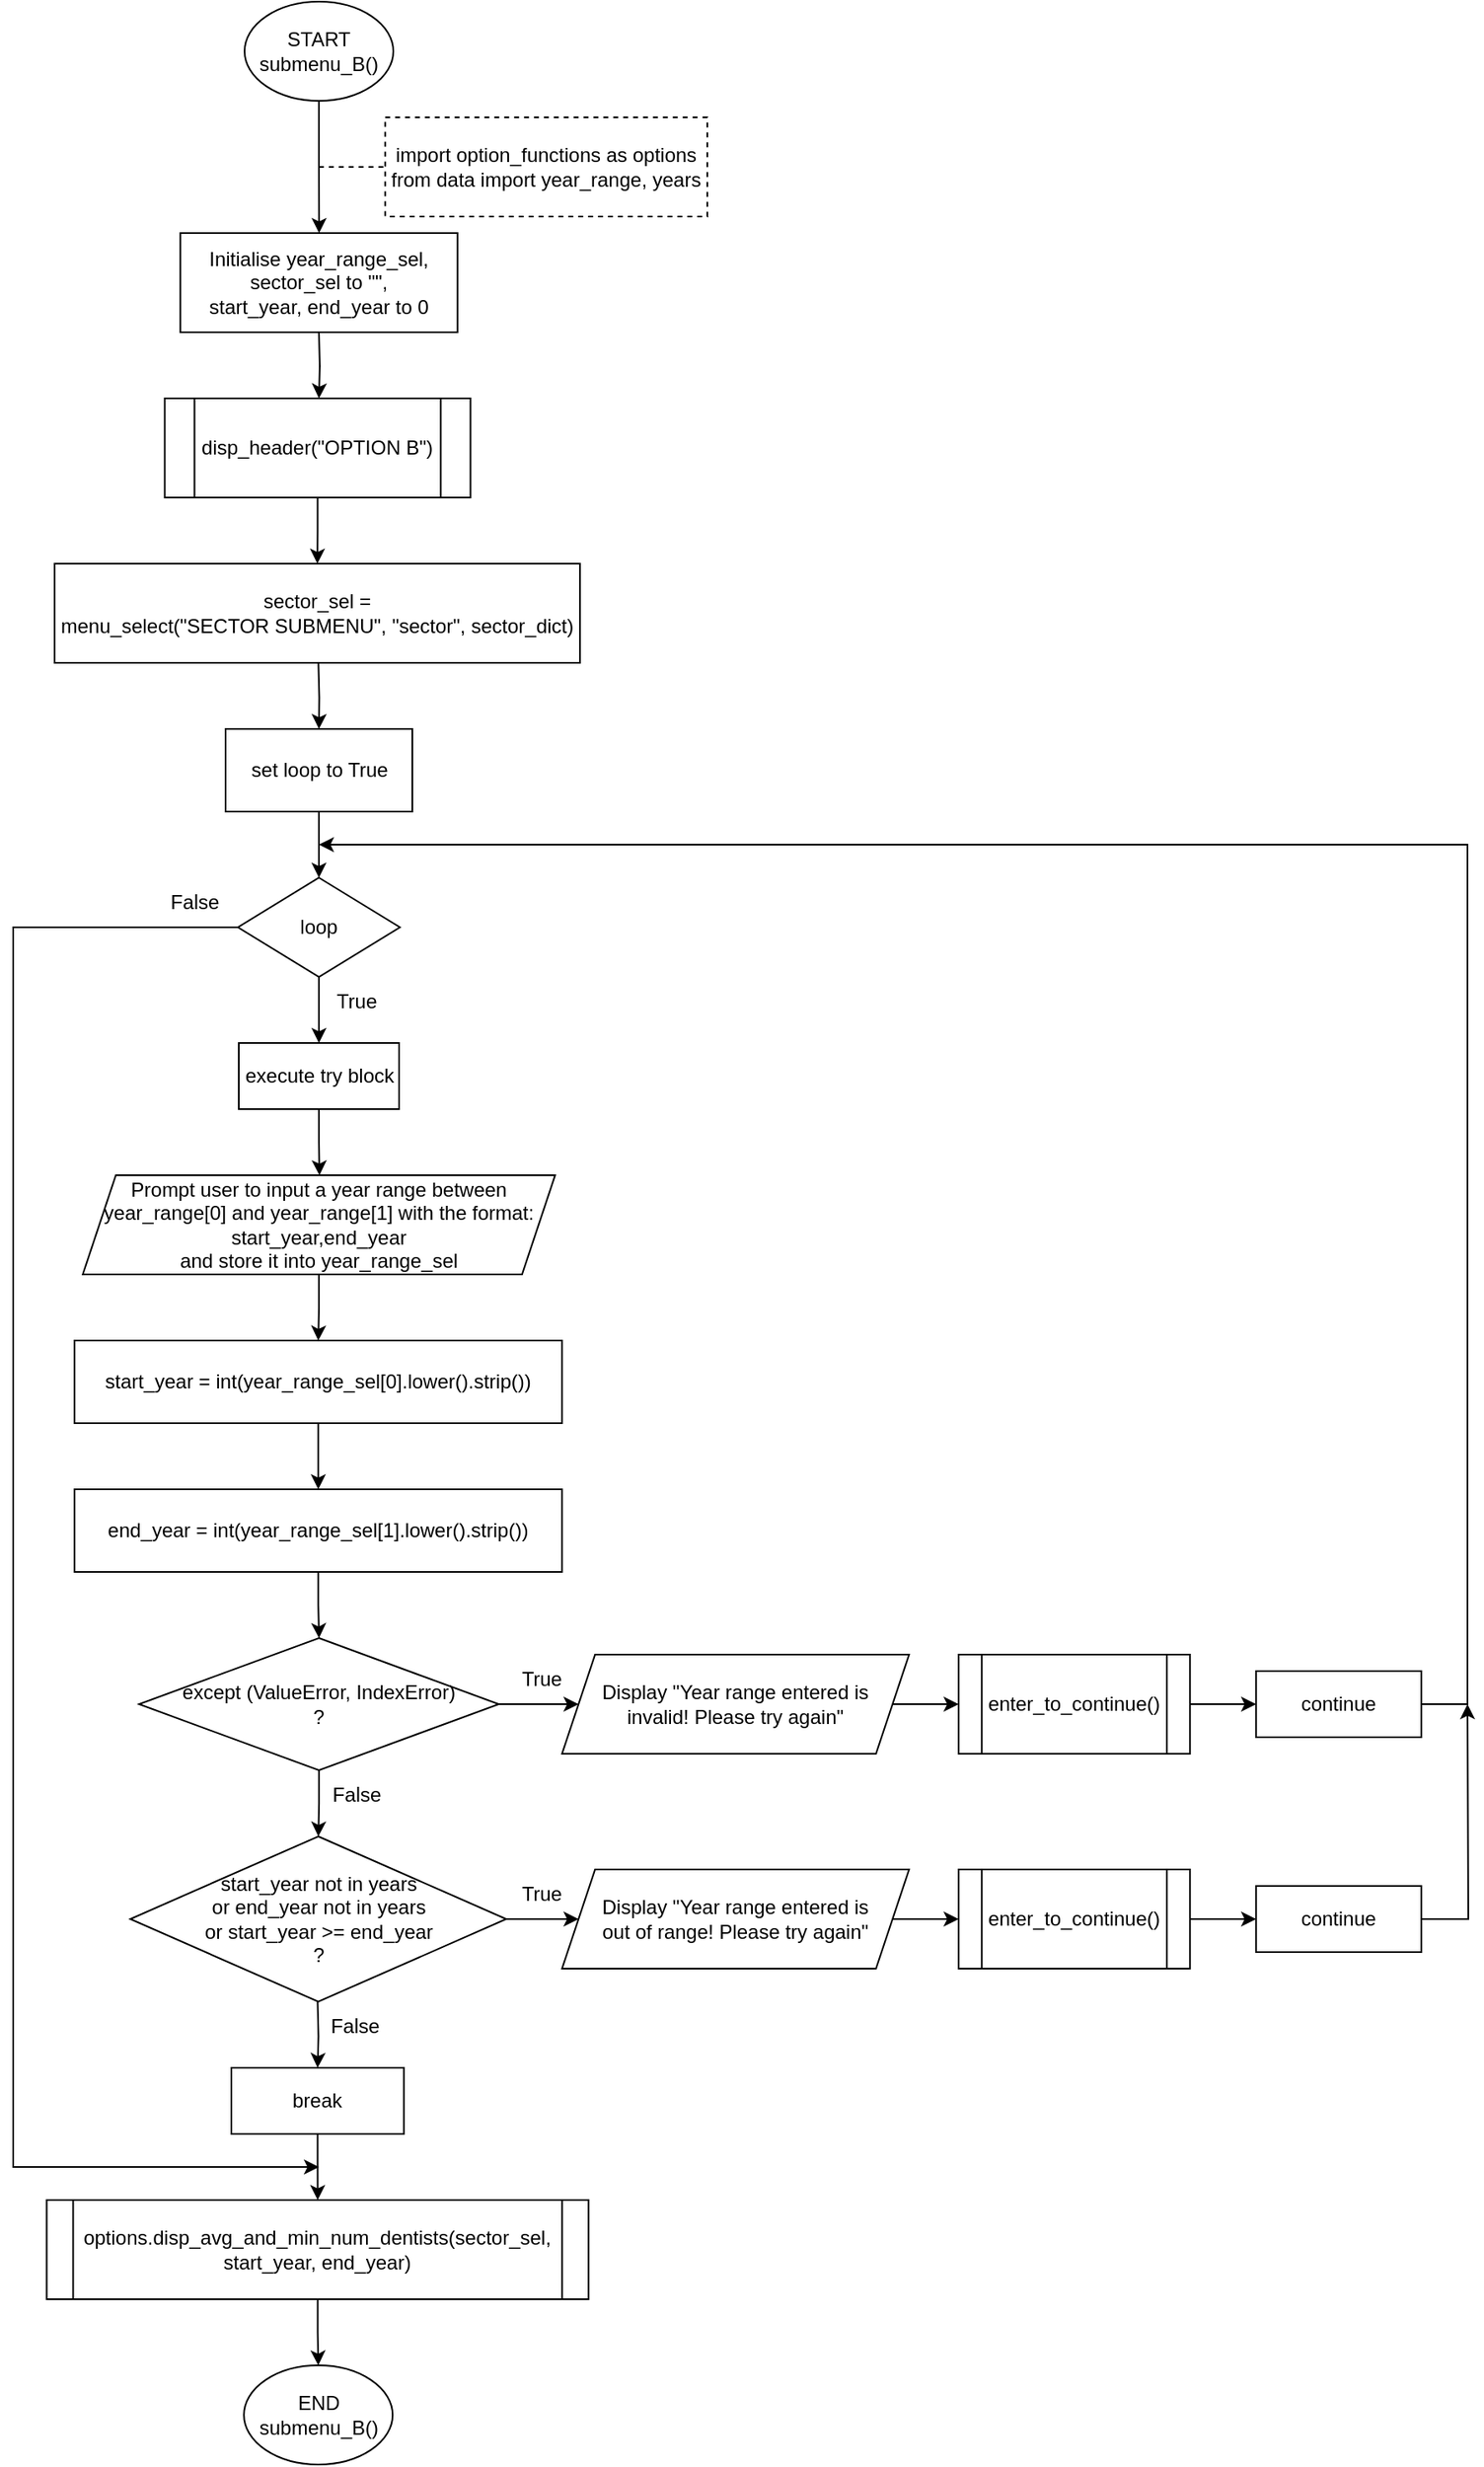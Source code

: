 <mxfile version="20.7.4" type="github">
  <diagram id="cnmpXG4j4oixxMg7yirP" name="Page-1">
    <mxGraphModel dx="1113" dy="637" grid="1" gridSize="10" guides="1" tooltips="1" connect="1" arrows="1" fold="1" page="1" pageScale="1" pageWidth="850" pageHeight="1100" math="0" shadow="0">
      <root>
        <mxCell id="0" />
        <mxCell id="1" parent="0" />
        <mxCell id="Wt7Fl3WcNKR1P980c0bw-1" value="" style="edgeStyle=orthogonalEdgeStyle;rounded=0;orthogonalLoop=1;jettySize=auto;html=1;" edge="1" parent="1" source="Wt7Fl3WcNKR1P980c0bw-2">
          <mxGeometry relative="1" as="geometry">
            <mxPoint x="215.1" y="140" as="targetPoint" />
          </mxGeometry>
        </mxCell>
        <mxCell id="Wt7Fl3WcNKR1P980c0bw-2" value="START&lt;br&gt;submenu_B()" style="ellipse;whiteSpace=wrap;html=1;rounded=0;" vertex="1" parent="1">
          <mxGeometry x="170" width="90" height="60" as="geometry" />
        </mxCell>
        <mxCell id="Wt7Fl3WcNKR1P980c0bw-3" value="&lt;div&gt;import option_functions as options&lt;/div&gt;&lt;div&gt;from data import year_range, years&lt;/div&gt;" style="rounded=0;whiteSpace=wrap;html=1;glass=0;dashed=1;" vertex="1" parent="1">
          <mxGeometry x="255.12" y="70" width="194.88" height="60" as="geometry" />
        </mxCell>
        <mxCell id="Wt7Fl3WcNKR1P980c0bw-4" value="" style="endArrow=none;dashed=1;html=1;rounded=0;strokeColor=default;entryX=0;entryY=0.5;entryDx=0;entryDy=0;" edge="1" parent="1" target="Wt7Fl3WcNKR1P980c0bw-3">
          <mxGeometry width="50" height="50" relative="1" as="geometry">
            <mxPoint x="215" y="100" as="sourcePoint" />
            <mxPoint x="407.12" y="320" as="targetPoint" />
          </mxGeometry>
        </mxCell>
        <mxCell id="Wt7Fl3WcNKR1P980c0bw-56" value="" style="edgeStyle=orthogonalEdgeStyle;rounded=0;orthogonalLoop=1;jettySize=auto;html=1;" edge="1" parent="1">
          <mxGeometry relative="1" as="geometry">
            <mxPoint x="215" y="200" as="sourcePoint" />
            <mxPoint x="215" y="240" as="targetPoint" />
          </mxGeometry>
        </mxCell>
        <mxCell id="Wt7Fl3WcNKR1P980c0bw-8" value="" style="edgeStyle=orthogonalEdgeStyle;rounded=0;orthogonalLoop=1;jettySize=auto;html=1;" edge="1" parent="1" target="Wt7Fl3WcNKR1P980c0bw-10">
          <mxGeometry relative="1" as="geometry">
            <mxPoint x="214.667" y="400" as="sourcePoint" />
          </mxGeometry>
        </mxCell>
        <mxCell id="Wt7Fl3WcNKR1P980c0bw-9" value="" style="edgeStyle=orthogonalEdgeStyle;rounded=0;orthogonalLoop=1;jettySize=auto;html=1;" edge="1" parent="1" source="Wt7Fl3WcNKR1P980c0bw-10" target="Wt7Fl3WcNKR1P980c0bw-13">
          <mxGeometry relative="1" as="geometry" />
        </mxCell>
        <mxCell id="Wt7Fl3WcNKR1P980c0bw-10" value="set loop to True" style="rounded=0;whiteSpace=wrap;html=1;" vertex="1" parent="1">
          <mxGeometry x="158.5" y="440" width="113" height="50" as="geometry" />
        </mxCell>
        <mxCell id="Wt7Fl3WcNKR1P980c0bw-11" value="" style="edgeStyle=orthogonalEdgeStyle;rounded=0;orthogonalLoop=1;jettySize=auto;html=1;" edge="1" parent="1" source="Wt7Fl3WcNKR1P980c0bw-13">
          <mxGeometry relative="1" as="geometry">
            <mxPoint x="215" y="630" as="targetPoint" />
          </mxGeometry>
        </mxCell>
        <mxCell id="Wt7Fl3WcNKR1P980c0bw-60" style="edgeStyle=orthogonalEdgeStyle;rounded=0;orthogonalLoop=1;jettySize=auto;html=1;exitX=0;exitY=0.5;exitDx=0;exitDy=0;" edge="1" parent="1" source="Wt7Fl3WcNKR1P980c0bw-13">
          <mxGeometry relative="1" as="geometry">
            <mxPoint x="215" y="1310" as="targetPoint" />
            <Array as="points">
              <mxPoint x="30" y="560" />
            </Array>
          </mxGeometry>
        </mxCell>
        <mxCell id="Wt7Fl3WcNKR1P980c0bw-13" value="loop" style="rhombus;whiteSpace=wrap;html=1;rounded=0;" vertex="1" parent="1">
          <mxGeometry x="166" y="530" width="98" height="60" as="geometry" />
        </mxCell>
        <mxCell id="Wt7Fl3WcNKR1P980c0bw-14" value="True" style="text;html=1;strokeColor=none;fillColor=none;align=center;verticalAlign=middle;whiteSpace=wrap;rounded=0;fontFamily=Helvetica;fontSize=12.1;" vertex="1" parent="1">
          <mxGeometry x="208" y="590" width="60" height="30" as="geometry" />
        </mxCell>
        <mxCell id="Wt7Fl3WcNKR1P980c0bw-15" value="False" style="text;html=1;strokeColor=none;fillColor=none;align=center;verticalAlign=middle;whiteSpace=wrap;rounded=0;fontFamily=Helvetica;fontSize=12.1;" vertex="1" parent="1">
          <mxGeometry x="110" y="530" width="60" height="30" as="geometry" />
        </mxCell>
        <mxCell id="Wt7Fl3WcNKR1P980c0bw-16" value="" style="edgeStyle=orthogonalEdgeStyle;rounded=0;orthogonalLoop=1;jettySize=auto;html=1;" edge="1" parent="1" source="Wt7Fl3WcNKR1P980c0bw-17">
          <mxGeometry relative="1" as="geometry">
            <mxPoint x="215.3" y="710" as="targetPoint" />
          </mxGeometry>
        </mxCell>
        <mxCell id="Wt7Fl3WcNKR1P980c0bw-17" value="execute try block" style="rounded=0;whiteSpace=wrap;html=1;" vertex="1" parent="1">
          <mxGeometry x="166.5" y="630" width="97" height="40" as="geometry" />
        </mxCell>
        <mxCell id="Wt7Fl3WcNKR1P980c0bw-19" value="" style="edgeStyle=orthogonalEdgeStyle;rounded=0;orthogonalLoop=1;jettySize=auto;html=1;" edge="1" parent="1" source="Wt7Fl3WcNKR1P980c0bw-21" target="Wt7Fl3WcNKR1P980c0bw-24">
          <mxGeometry relative="1" as="geometry" />
        </mxCell>
        <mxCell id="Wt7Fl3WcNKR1P980c0bw-20" value="" style="edgeStyle=orthogonalEdgeStyle;rounded=0;orthogonalLoop=1;jettySize=auto;html=1;" edge="1" parent="1" source="Wt7Fl3WcNKR1P980c0bw-21" target="Wt7Fl3WcNKR1P980c0bw-31">
          <mxGeometry relative="1" as="geometry" />
        </mxCell>
        <mxCell id="Wt7Fl3WcNKR1P980c0bw-21" value="except (ValueError, IndexError)&lt;br&gt;?" style="rhombus;whiteSpace=wrap;html=1;" vertex="1" parent="1">
          <mxGeometry x="106.15" y="990" width="217.7" height="80" as="geometry" />
        </mxCell>
        <mxCell id="Wt7Fl3WcNKR1P980c0bw-48" value="" style="edgeStyle=orthogonalEdgeStyle;rounded=0;orthogonalLoop=1;jettySize=auto;html=1;" edge="1" parent="1" source="Wt7Fl3WcNKR1P980c0bw-22" target="Wt7Fl3WcNKR1P980c0bw-47">
          <mxGeometry relative="1" as="geometry" />
        </mxCell>
        <mxCell id="Wt7Fl3WcNKR1P980c0bw-22" value="Prompt user to input a year range between year_range[0] and year_range[1] with the format: start_year,end_year &lt;br&gt;and store it into year_range_sel" style="shape=parallelogram;perimeter=parallelogramPerimeter;whiteSpace=wrap;html=1;fixedSize=1;" vertex="1" parent="1">
          <mxGeometry x="72.09" y="710" width="285.82" height="60" as="geometry" />
        </mxCell>
        <mxCell id="Wt7Fl3WcNKR1P980c0bw-23" value="" style="edgeStyle=orthogonalEdgeStyle;rounded=0;orthogonalLoop=1;jettySize=auto;html=1;" edge="1" parent="1" source="Wt7Fl3WcNKR1P980c0bw-24" target="Wt7Fl3WcNKR1P980c0bw-26">
          <mxGeometry relative="1" as="geometry" />
        </mxCell>
        <mxCell id="Wt7Fl3WcNKR1P980c0bw-24" value="Display &quot;Year range entered is&lt;br style=&quot;border-color: var(--border-color);&quot;&gt;invalid! Please try again&quot;" style="shape=parallelogram;perimeter=parallelogramPerimeter;whiteSpace=wrap;html=1;fixedSize=1;" vertex="1" parent="1">
          <mxGeometry x="362.1" y="1000" width="210" height="60" as="geometry" />
        </mxCell>
        <mxCell id="Wt7Fl3WcNKR1P980c0bw-25" value="" style="edgeStyle=orthogonalEdgeStyle;rounded=0;orthogonalLoop=1;jettySize=auto;html=1;" edge="1" parent="1" source="Wt7Fl3WcNKR1P980c0bw-26" target="Wt7Fl3WcNKR1P980c0bw-29">
          <mxGeometry relative="1" as="geometry" />
        </mxCell>
        <mxCell id="Wt7Fl3WcNKR1P980c0bw-26" value="enter_to_continue()" style="shape=process;whiteSpace=wrap;html=1;backgroundOutline=1;" vertex="1" parent="1">
          <mxGeometry x="602.1" y="1000" width="140" height="60" as="geometry" />
        </mxCell>
        <mxCell id="Wt7Fl3WcNKR1P980c0bw-27" value="True" style="text;html=1;strokeColor=none;fillColor=none;align=center;verticalAlign=middle;whiteSpace=wrap;rounded=0;" vertex="1" parent="1">
          <mxGeometry x="320" y="1000" width="60" height="30" as="geometry" />
        </mxCell>
        <mxCell id="Wt7Fl3WcNKR1P980c0bw-57" style="edgeStyle=orthogonalEdgeStyle;rounded=0;orthogonalLoop=1;jettySize=auto;html=1;exitX=1;exitY=0.5;exitDx=0;exitDy=0;" edge="1" parent="1" source="Wt7Fl3WcNKR1P980c0bw-29">
          <mxGeometry relative="1" as="geometry">
            <mxPoint x="215" y="510" as="targetPoint" />
            <Array as="points">
              <mxPoint x="910" y="1030" />
            </Array>
          </mxGeometry>
        </mxCell>
        <mxCell id="Wt7Fl3WcNKR1P980c0bw-29" value="continue" style="rounded=0;whiteSpace=wrap;html=1;" vertex="1" parent="1">
          <mxGeometry x="782.1" y="1010" width="100" height="40" as="geometry" />
        </mxCell>
        <mxCell id="Wt7Fl3WcNKR1P980c0bw-53" value="" style="edgeStyle=orthogonalEdgeStyle;rounded=0;orthogonalLoop=1;jettySize=auto;html=1;" edge="1" parent="1" source="Wt7Fl3WcNKR1P980c0bw-31" target="Wt7Fl3WcNKR1P980c0bw-33">
          <mxGeometry relative="1" as="geometry" />
        </mxCell>
        <mxCell id="Wt7Fl3WcNKR1P980c0bw-31" value="start_year not in years &lt;br&gt;or end_year not in years &lt;br&gt;or start_year &amp;gt;= end_year&lt;br&gt;?" style="rhombus;whiteSpace=wrap;html=1;" vertex="1" parent="1">
          <mxGeometry x="100.85" y="1110" width="227.5" height="100" as="geometry" />
        </mxCell>
        <mxCell id="Wt7Fl3WcNKR1P980c0bw-32" value="" style="edgeStyle=orthogonalEdgeStyle;rounded=0;orthogonalLoop=1;jettySize=auto;html=1;" edge="1" parent="1" source="Wt7Fl3WcNKR1P980c0bw-33" target="Wt7Fl3WcNKR1P980c0bw-35">
          <mxGeometry relative="1" as="geometry" />
        </mxCell>
        <mxCell id="Wt7Fl3WcNKR1P980c0bw-33" value="Display &quot;Year range entered is &lt;br&gt;out of range! Please try again&quot;" style="shape=parallelogram;perimeter=parallelogramPerimeter;whiteSpace=wrap;html=1;fixedSize=1;" vertex="1" parent="1">
          <mxGeometry x="362.1" y="1130" width="210" height="60" as="geometry" />
        </mxCell>
        <mxCell id="Wt7Fl3WcNKR1P980c0bw-34" value="" style="edgeStyle=orthogonalEdgeStyle;rounded=0;orthogonalLoop=1;jettySize=auto;html=1;" edge="1" parent="1" source="Wt7Fl3WcNKR1P980c0bw-35" target="Wt7Fl3WcNKR1P980c0bw-37">
          <mxGeometry relative="1" as="geometry" />
        </mxCell>
        <mxCell id="Wt7Fl3WcNKR1P980c0bw-35" value="enter_to_continue()" style="shape=process;whiteSpace=wrap;html=1;backgroundOutline=1;" vertex="1" parent="1">
          <mxGeometry x="602.1" y="1130" width="140" height="60" as="geometry" />
        </mxCell>
        <mxCell id="Wt7Fl3WcNKR1P980c0bw-58" style="edgeStyle=orthogonalEdgeStyle;rounded=0;orthogonalLoop=1;jettySize=auto;html=1;exitX=1;exitY=0.5;exitDx=0;exitDy=0;" edge="1" parent="1" source="Wt7Fl3WcNKR1P980c0bw-37">
          <mxGeometry relative="1" as="geometry">
            <mxPoint x="910" y="1030" as="targetPoint" />
          </mxGeometry>
        </mxCell>
        <mxCell id="Wt7Fl3WcNKR1P980c0bw-37" value="continue" style="rounded=0;whiteSpace=wrap;html=1;" vertex="1" parent="1">
          <mxGeometry x="782.1" y="1140" width="100" height="40" as="geometry" />
        </mxCell>
        <mxCell id="Wt7Fl3WcNKR1P980c0bw-38" value="True" style="text;html=1;strokeColor=none;fillColor=none;align=center;verticalAlign=middle;whiteSpace=wrap;rounded=0;" vertex="1" parent="1">
          <mxGeometry x="320" y="1130" width="60" height="30" as="geometry" />
        </mxCell>
        <mxCell id="Wt7Fl3WcNKR1P980c0bw-39" value="False" style="text;html=1;strokeColor=none;fillColor=none;align=center;verticalAlign=middle;whiteSpace=wrap;rounded=0;fontFamily=Helvetica;fontSize=12.1;" vertex="1" parent="1">
          <mxGeometry x="208" y="1070" width="60" height="30" as="geometry" />
        </mxCell>
        <mxCell id="Wt7Fl3WcNKR1P980c0bw-40" value="" style="edgeStyle=orthogonalEdgeStyle;rounded=0;orthogonalLoop=1;jettySize=auto;html=1;" edge="1" parent="1" target="Wt7Fl3WcNKR1P980c0bw-42">
          <mxGeometry relative="1" as="geometry">
            <mxPoint x="214.2" y="1210" as="sourcePoint" />
          </mxGeometry>
        </mxCell>
        <mxCell id="Wt7Fl3WcNKR1P980c0bw-61" value="" style="edgeStyle=orthogonalEdgeStyle;rounded=0;orthogonalLoop=1;jettySize=auto;html=1;" edge="1" parent="1" source="Wt7Fl3WcNKR1P980c0bw-42" target="Wt7Fl3WcNKR1P980c0bw-45">
          <mxGeometry relative="1" as="geometry" />
        </mxCell>
        <mxCell id="Wt7Fl3WcNKR1P980c0bw-42" value="break" style="whiteSpace=wrap;html=1;" vertex="1" parent="1">
          <mxGeometry x="162.01" y="1250" width="104.38" height="40" as="geometry" />
        </mxCell>
        <mxCell id="Wt7Fl3WcNKR1P980c0bw-43" value="False" style="text;html=1;strokeColor=none;fillColor=none;align=center;verticalAlign=middle;whiteSpace=wrap;rounded=0;fontFamily=Helvetica;fontSize=12.1;" vertex="1" parent="1">
          <mxGeometry x="207.2" y="1210" width="60" height="30" as="geometry" />
        </mxCell>
        <mxCell id="Wt7Fl3WcNKR1P980c0bw-44" value="" style="edgeStyle=orthogonalEdgeStyle;rounded=0;orthogonalLoop=1;jettySize=auto;html=1;" edge="1" parent="1" source="Wt7Fl3WcNKR1P980c0bw-45" target="Wt7Fl3WcNKR1P980c0bw-46">
          <mxGeometry relative="1" as="geometry" />
        </mxCell>
        <mxCell id="Wt7Fl3WcNKR1P980c0bw-45" value="options.disp_avg_and_min_num_dentists(sector_sel, start_year, end_year)" style="shape=process;whiteSpace=wrap;html=1;backgroundOutline=1;size=0.049;" vertex="1" parent="1">
          <mxGeometry x="50.25" y="1330" width="327.9" height="60" as="geometry" />
        </mxCell>
        <mxCell id="Wt7Fl3WcNKR1P980c0bw-46" value="END&lt;br&gt;submenu_B()" style="ellipse;whiteSpace=wrap;html=1;rounded=0;" vertex="1" parent="1">
          <mxGeometry x="169.6" y="1430" width="90" height="60" as="geometry" />
        </mxCell>
        <mxCell id="Wt7Fl3WcNKR1P980c0bw-50" value="" style="edgeStyle=orthogonalEdgeStyle;rounded=0;orthogonalLoop=1;jettySize=auto;html=1;" edge="1" parent="1" source="Wt7Fl3WcNKR1P980c0bw-47" target="Wt7Fl3WcNKR1P980c0bw-49">
          <mxGeometry relative="1" as="geometry" />
        </mxCell>
        <mxCell id="Wt7Fl3WcNKR1P980c0bw-47" value="start_year = int(year_range_sel[0].lower().strip())" style="whiteSpace=wrap;html=1;" vertex="1" parent="1">
          <mxGeometry x="67.1" y="810" width="295" height="50" as="geometry" />
        </mxCell>
        <mxCell id="Wt7Fl3WcNKR1P980c0bw-51" value="" style="edgeStyle=orthogonalEdgeStyle;rounded=0;orthogonalLoop=1;jettySize=auto;html=1;" edge="1" parent="1" source="Wt7Fl3WcNKR1P980c0bw-49" target="Wt7Fl3WcNKR1P980c0bw-21">
          <mxGeometry relative="1" as="geometry" />
        </mxCell>
        <mxCell id="Wt7Fl3WcNKR1P980c0bw-49" value="end_year = int(year_range_sel[1].lower().strip())" style="whiteSpace=wrap;html=1;" vertex="1" parent="1">
          <mxGeometry x="67.1" y="900" width="295" height="50" as="geometry" />
        </mxCell>
        <mxCell id="Wt7Fl3WcNKR1P980c0bw-62" value="Initialise year_range_sel, sector_sel to &quot;&quot;, &lt;br&gt;start_year, end_year to 0" style="rounded=0;whiteSpace=wrap;html=1;" vertex="1" parent="1">
          <mxGeometry x="131.15" y="140" width="167.7" height="60" as="geometry" />
        </mxCell>
        <mxCell id="Wt7Fl3WcNKR1P980c0bw-63" value="sector_sel = &lt;br&gt;menu_select(&quot;SECTOR SUBMENU&quot;, &quot;sector&quot;, sector_dict)" style="rounded=0;whiteSpace=wrap;html=1;" vertex="1" parent="1">
          <mxGeometry x="55.05" y="340" width="317.9" height="60" as="geometry" />
        </mxCell>
        <mxCell id="Wt7Fl3WcNKR1P980c0bw-65" value="" style="edgeStyle=orthogonalEdgeStyle;rounded=0;orthogonalLoop=1;jettySize=auto;html=1;" edge="1" parent="1" source="Wt7Fl3WcNKR1P980c0bw-64" target="Wt7Fl3WcNKR1P980c0bw-63">
          <mxGeometry relative="1" as="geometry" />
        </mxCell>
        <mxCell id="Wt7Fl3WcNKR1P980c0bw-64" value="disp_header(&quot;OPTION B&quot;)" style="shape=process;whiteSpace=wrap;html=1;backgroundOutline=1;size=0.095;" vertex="1" parent="1">
          <mxGeometry x="121.7" y="240" width="185" height="60" as="geometry" />
        </mxCell>
      </root>
    </mxGraphModel>
  </diagram>
</mxfile>
